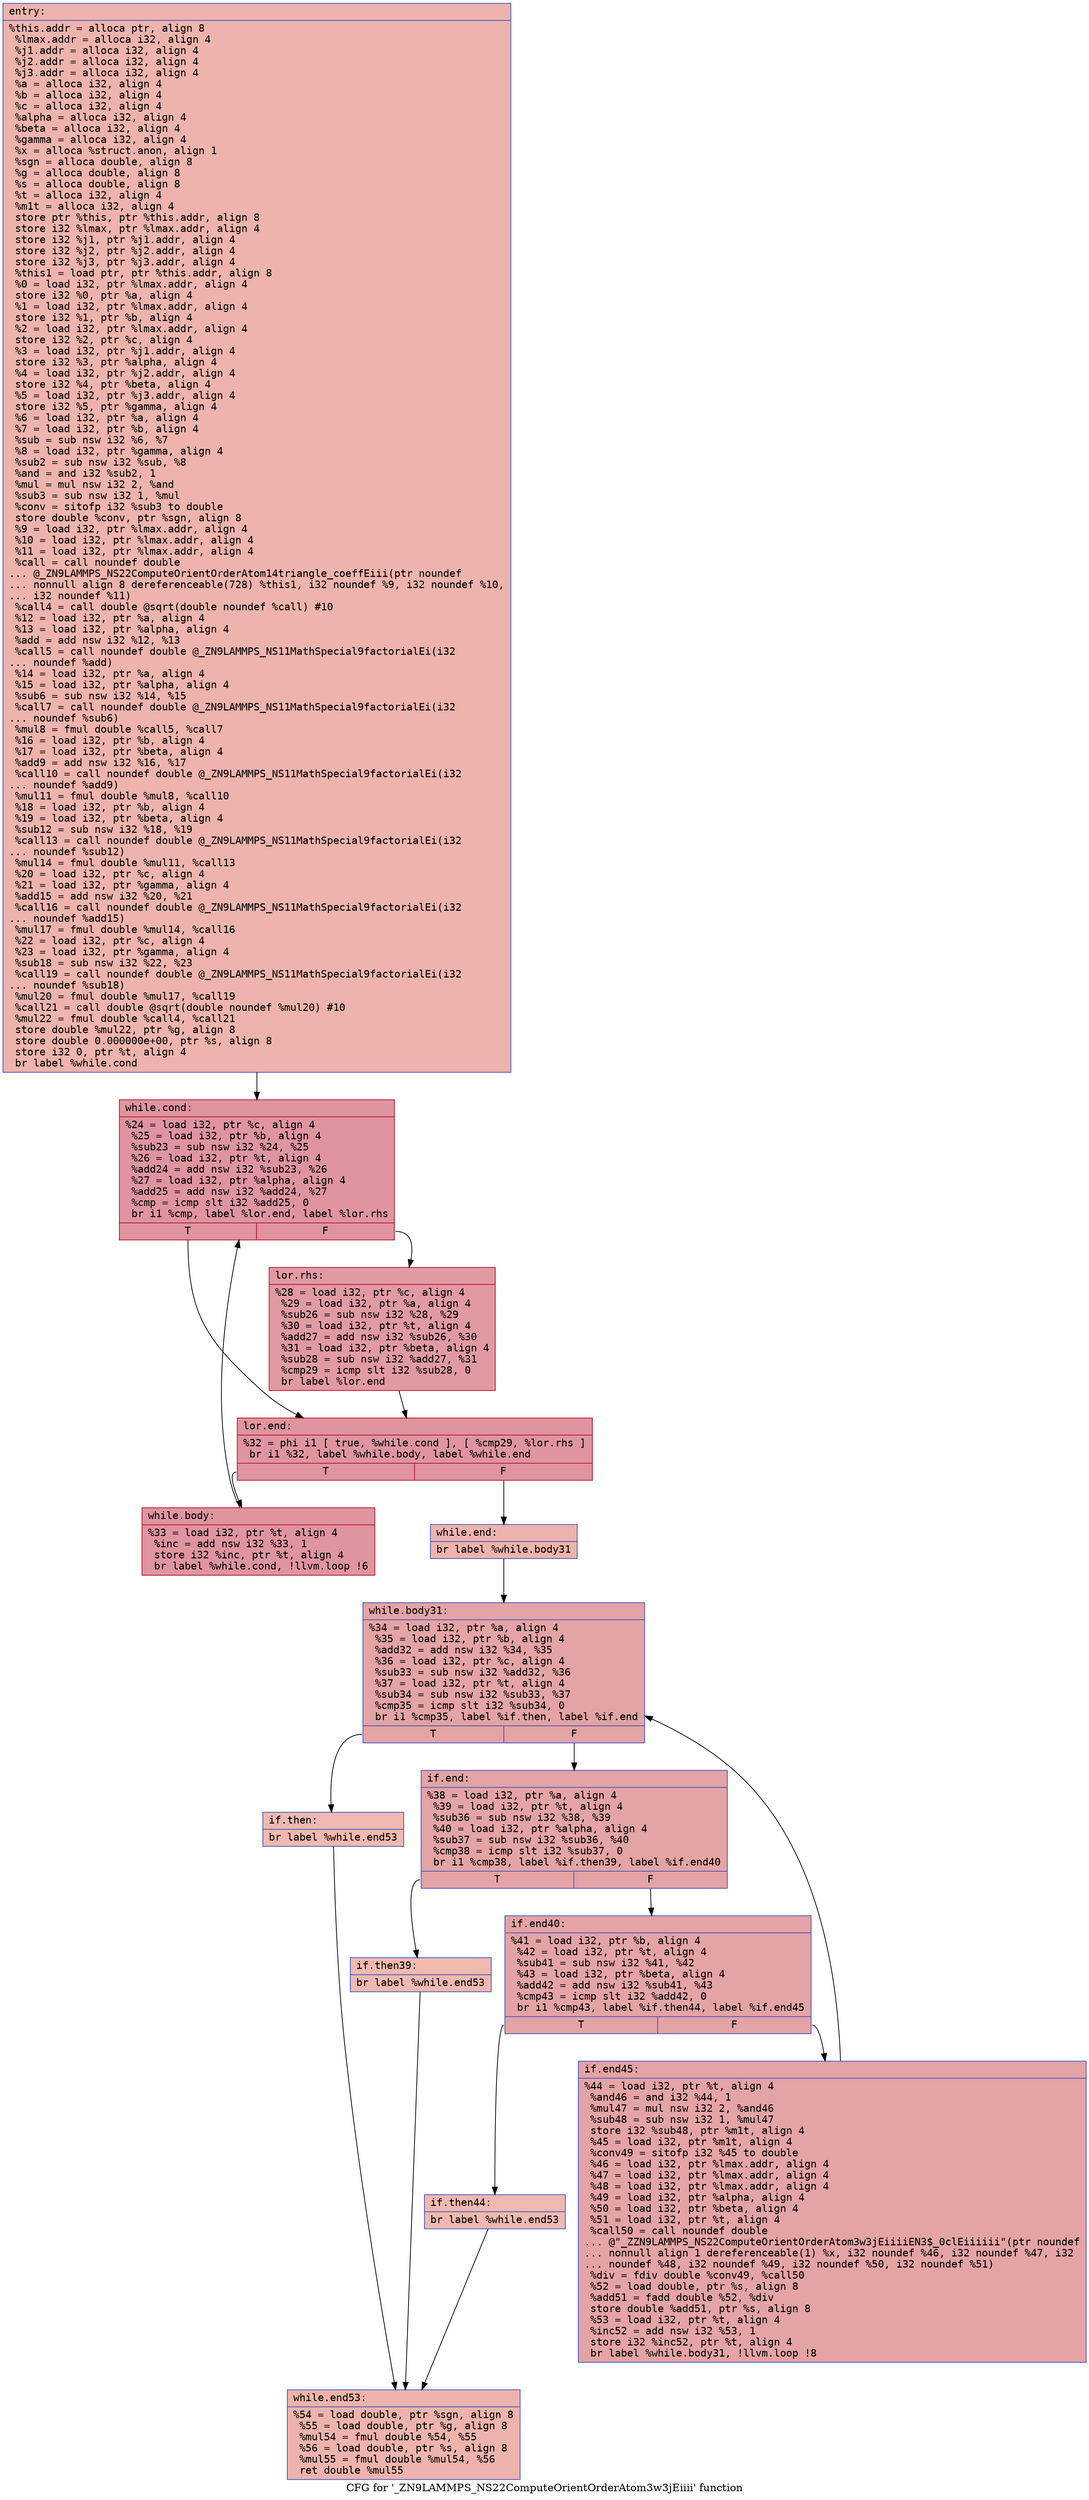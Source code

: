 digraph "CFG for '_ZN9LAMMPS_NS22ComputeOrientOrderAtom3w3jEiiii' function" {
	label="CFG for '_ZN9LAMMPS_NS22ComputeOrientOrderAtom3w3jEiiii' function";

	Node0x56462c15f5c0 [shape=record,color="#3d50c3ff", style=filled, fillcolor="#d6524470" fontname="Courier",label="{entry:\l|  %this.addr = alloca ptr, align 8\l  %lmax.addr = alloca i32, align 4\l  %j1.addr = alloca i32, align 4\l  %j2.addr = alloca i32, align 4\l  %j3.addr = alloca i32, align 4\l  %a = alloca i32, align 4\l  %b = alloca i32, align 4\l  %c = alloca i32, align 4\l  %alpha = alloca i32, align 4\l  %beta = alloca i32, align 4\l  %gamma = alloca i32, align 4\l  %x = alloca %struct.anon, align 1\l  %sgn = alloca double, align 8\l  %g = alloca double, align 8\l  %s = alloca double, align 8\l  %t = alloca i32, align 4\l  %m1t = alloca i32, align 4\l  store ptr %this, ptr %this.addr, align 8\l  store i32 %lmax, ptr %lmax.addr, align 4\l  store i32 %j1, ptr %j1.addr, align 4\l  store i32 %j2, ptr %j2.addr, align 4\l  store i32 %j3, ptr %j3.addr, align 4\l  %this1 = load ptr, ptr %this.addr, align 8\l  %0 = load i32, ptr %lmax.addr, align 4\l  store i32 %0, ptr %a, align 4\l  %1 = load i32, ptr %lmax.addr, align 4\l  store i32 %1, ptr %b, align 4\l  %2 = load i32, ptr %lmax.addr, align 4\l  store i32 %2, ptr %c, align 4\l  %3 = load i32, ptr %j1.addr, align 4\l  store i32 %3, ptr %alpha, align 4\l  %4 = load i32, ptr %j2.addr, align 4\l  store i32 %4, ptr %beta, align 4\l  %5 = load i32, ptr %j3.addr, align 4\l  store i32 %5, ptr %gamma, align 4\l  %6 = load i32, ptr %a, align 4\l  %7 = load i32, ptr %b, align 4\l  %sub = sub nsw i32 %6, %7\l  %8 = load i32, ptr %gamma, align 4\l  %sub2 = sub nsw i32 %sub, %8\l  %and = and i32 %sub2, 1\l  %mul = mul nsw i32 2, %and\l  %sub3 = sub nsw i32 1, %mul\l  %conv = sitofp i32 %sub3 to double\l  store double %conv, ptr %sgn, align 8\l  %9 = load i32, ptr %lmax.addr, align 4\l  %10 = load i32, ptr %lmax.addr, align 4\l  %11 = load i32, ptr %lmax.addr, align 4\l  %call = call noundef double\l... @_ZN9LAMMPS_NS22ComputeOrientOrderAtom14triangle_coeffEiii(ptr noundef\l... nonnull align 8 dereferenceable(728) %this1, i32 noundef %9, i32 noundef %10,\l... i32 noundef %11)\l  %call4 = call double @sqrt(double noundef %call) #10\l  %12 = load i32, ptr %a, align 4\l  %13 = load i32, ptr %alpha, align 4\l  %add = add nsw i32 %12, %13\l  %call5 = call noundef double @_ZN9LAMMPS_NS11MathSpecial9factorialEi(i32\l... noundef %add)\l  %14 = load i32, ptr %a, align 4\l  %15 = load i32, ptr %alpha, align 4\l  %sub6 = sub nsw i32 %14, %15\l  %call7 = call noundef double @_ZN9LAMMPS_NS11MathSpecial9factorialEi(i32\l... noundef %sub6)\l  %mul8 = fmul double %call5, %call7\l  %16 = load i32, ptr %b, align 4\l  %17 = load i32, ptr %beta, align 4\l  %add9 = add nsw i32 %16, %17\l  %call10 = call noundef double @_ZN9LAMMPS_NS11MathSpecial9factorialEi(i32\l... noundef %add9)\l  %mul11 = fmul double %mul8, %call10\l  %18 = load i32, ptr %b, align 4\l  %19 = load i32, ptr %beta, align 4\l  %sub12 = sub nsw i32 %18, %19\l  %call13 = call noundef double @_ZN9LAMMPS_NS11MathSpecial9factorialEi(i32\l... noundef %sub12)\l  %mul14 = fmul double %mul11, %call13\l  %20 = load i32, ptr %c, align 4\l  %21 = load i32, ptr %gamma, align 4\l  %add15 = add nsw i32 %20, %21\l  %call16 = call noundef double @_ZN9LAMMPS_NS11MathSpecial9factorialEi(i32\l... noundef %add15)\l  %mul17 = fmul double %mul14, %call16\l  %22 = load i32, ptr %c, align 4\l  %23 = load i32, ptr %gamma, align 4\l  %sub18 = sub nsw i32 %22, %23\l  %call19 = call noundef double @_ZN9LAMMPS_NS11MathSpecial9factorialEi(i32\l... noundef %sub18)\l  %mul20 = fmul double %mul17, %call19\l  %call21 = call double @sqrt(double noundef %mul20) #10\l  %mul22 = fmul double %call4, %call21\l  store double %mul22, ptr %g, align 8\l  store double 0.000000e+00, ptr %s, align 8\l  store i32 0, ptr %t, align 4\l  br label %while.cond\l}"];
	Node0x56462c15f5c0 -> Node0x56462c163830[tooltip="entry -> while.cond\nProbability 100.00%" ];
	Node0x56462c163830 [shape=record,color="#b70d28ff", style=filled, fillcolor="#b70d2870" fontname="Courier",label="{while.cond:\l|  %24 = load i32, ptr %c, align 4\l  %25 = load i32, ptr %b, align 4\l  %sub23 = sub nsw i32 %24, %25\l  %26 = load i32, ptr %t, align 4\l  %add24 = add nsw i32 %sub23, %26\l  %27 = load i32, ptr %alpha, align 4\l  %add25 = add nsw i32 %add24, %27\l  %cmp = icmp slt i32 %add25, 0\l  br i1 %cmp, label %lor.end, label %lor.rhs\l|{<s0>T|<s1>F}}"];
	Node0x56462c163830:s0 -> Node0x56462c163db0[tooltip="while.cond -> lor.end\nProbability 37.50%" ];
	Node0x56462c163830:s1 -> Node0x56462c163e20[tooltip="while.cond -> lor.rhs\nProbability 62.50%" ];
	Node0x56462c163e20 [shape=record,color="#b70d28ff", style=filled, fillcolor="#bb1b2c70" fontname="Courier",label="{lor.rhs:\l|  %28 = load i32, ptr %c, align 4\l  %29 = load i32, ptr %a, align 4\l  %sub26 = sub nsw i32 %28, %29\l  %30 = load i32, ptr %t, align 4\l  %add27 = add nsw i32 %sub26, %30\l  %31 = load i32, ptr %beta, align 4\l  %sub28 = sub nsw i32 %add27, %31\l  %cmp29 = icmp slt i32 %sub28, 0\l  br label %lor.end\l}"];
	Node0x56462c163e20 -> Node0x56462c163db0[tooltip="lor.rhs -> lor.end\nProbability 100.00%" ];
	Node0x56462c163db0 [shape=record,color="#b70d28ff", style=filled, fillcolor="#b70d2870" fontname="Courier",label="{lor.end:\l|  %32 = phi i1 [ true, %while.cond ], [ %cmp29, %lor.rhs ]\l  br i1 %32, label %while.body, label %while.end\l|{<s0>T|<s1>F}}"];
	Node0x56462c163db0:s0 -> Node0x56462c164470[tooltip="lor.end -> while.body\nProbability 96.88%" ];
	Node0x56462c163db0:s1 -> Node0x56462c1644c0[tooltip="lor.end -> while.end\nProbability 3.12%" ];
	Node0x56462c164470 [shape=record,color="#b70d28ff", style=filled, fillcolor="#b70d2870" fontname="Courier",label="{while.body:\l|  %33 = load i32, ptr %t, align 4\l  %inc = add nsw i32 %33, 1\l  store i32 %inc, ptr %t, align 4\l  br label %while.cond, !llvm.loop !6\l}"];
	Node0x56462c164470 -> Node0x56462c163830[tooltip="while.body -> while.cond\nProbability 100.00%" ];
	Node0x56462c1644c0 [shape=record,color="#3d50c3ff", style=filled, fillcolor="#d6524470" fontname="Courier",label="{while.end:\l|  br label %while.body31\l}"];
	Node0x56462c1644c0 -> Node0x56462c164900[tooltip="while.end -> while.body31\nProbability 100.00%" ];
	Node0x56462c164900 [shape=record,color="#3d50c3ff", style=filled, fillcolor="#c32e3170" fontname="Courier",label="{while.body31:\l|  %34 = load i32, ptr %a, align 4\l  %35 = load i32, ptr %b, align 4\l  %add32 = add nsw i32 %34, %35\l  %36 = load i32, ptr %c, align 4\l  %sub33 = sub nsw i32 %add32, %36\l  %37 = load i32, ptr %t, align 4\l  %sub34 = sub nsw i32 %sub33, %37\l  %cmp35 = icmp slt i32 %sub34, 0\l  br i1 %cmp35, label %if.then, label %if.end\l|{<s0>T|<s1>F}}"];
	Node0x56462c164900:s0 -> Node0x56462c164eb0[tooltip="while.body31 -> if.then\nProbability 3.12%" ];
	Node0x56462c164900:s1 -> Node0x56462c164f20[tooltip="while.body31 -> if.end\nProbability 96.88%" ];
	Node0x56462c164eb0 [shape=record,color="#3d50c3ff", style=filled, fillcolor="#de614d70" fontname="Courier",label="{if.then:\l|  br label %while.end53\l}"];
	Node0x56462c164eb0 -> Node0x56462c165040[tooltip="if.then -> while.end53\nProbability 100.00%" ];
	Node0x56462c164f20 [shape=record,color="#3d50c3ff", style=filled, fillcolor="#c32e3170" fontname="Courier",label="{if.end:\l|  %38 = load i32, ptr %a, align 4\l  %39 = load i32, ptr %t, align 4\l  %sub36 = sub nsw i32 %38, %39\l  %40 = load i32, ptr %alpha, align 4\l  %sub37 = sub nsw i32 %sub36, %40\l  %cmp38 = icmp slt i32 %sub37, 0\l  br i1 %cmp38, label %if.then39, label %if.end40\l|{<s0>T|<s1>F}}"];
	Node0x56462c164f20:s0 -> Node0x56462c1654c0[tooltip="if.end -> if.then39\nProbability 3.12%" ];
	Node0x56462c164f20:s1 -> Node0x56462c165540[tooltip="if.end -> if.end40\nProbability 96.88%" ];
	Node0x56462c1654c0 [shape=record,color="#3d50c3ff", style=filled, fillcolor="#de614d70" fontname="Courier",label="{if.then39:\l|  br label %while.end53\l}"];
	Node0x56462c1654c0 -> Node0x56462c165040[tooltip="if.then39 -> while.end53\nProbability 100.00%" ];
	Node0x56462c165540 [shape=record,color="#3d50c3ff", style=filled, fillcolor="#c32e3170" fontname="Courier",label="{if.end40:\l|  %41 = load i32, ptr %b, align 4\l  %42 = load i32, ptr %t, align 4\l  %sub41 = sub nsw i32 %41, %42\l  %43 = load i32, ptr %beta, align 4\l  %add42 = add nsw i32 %sub41, %43\l  %cmp43 = icmp slt i32 %add42, 0\l  br i1 %cmp43, label %if.then44, label %if.end45\l|{<s0>T|<s1>F}}"];
	Node0x56462c165540:s0 -> Node0x56462c165ad0[tooltip="if.end40 -> if.then44\nProbability 3.12%" ];
	Node0x56462c165540:s1 -> Node0x56462c165b50[tooltip="if.end40 -> if.end45\nProbability 96.88%" ];
	Node0x56462c165ad0 [shape=record,color="#3d50c3ff", style=filled, fillcolor="#de614d70" fontname="Courier",label="{if.then44:\l|  br label %while.end53\l}"];
	Node0x56462c165ad0 -> Node0x56462c165040[tooltip="if.then44 -> while.end53\nProbability 100.00%" ];
	Node0x56462c165b50 [shape=record,color="#3d50c3ff", style=filled, fillcolor="#c32e3170" fontname="Courier",label="{if.end45:\l|  %44 = load i32, ptr %t, align 4\l  %and46 = and i32 %44, 1\l  %mul47 = mul nsw i32 2, %and46\l  %sub48 = sub nsw i32 1, %mul47\l  store i32 %sub48, ptr %m1t, align 4\l  %45 = load i32, ptr %m1t, align 4\l  %conv49 = sitofp i32 %45 to double\l  %46 = load i32, ptr %lmax.addr, align 4\l  %47 = load i32, ptr %lmax.addr, align 4\l  %48 = load i32, ptr %lmax.addr, align 4\l  %49 = load i32, ptr %alpha, align 4\l  %50 = load i32, ptr %beta, align 4\l  %51 = load i32, ptr %t, align 4\l  %call50 = call noundef double\l... @\"_ZZN9LAMMPS_NS22ComputeOrientOrderAtom3w3jEiiiiEN3$_0clEiiiiii\"(ptr noundef\l... nonnull align 1 dereferenceable(1) %x, i32 noundef %46, i32 noundef %47, i32\l... noundef %48, i32 noundef %49, i32 noundef %50, i32 noundef %51)\l  %div = fdiv double %conv49, %call50\l  %52 = load double, ptr %s, align 8\l  %add51 = fadd double %52, %div\l  store double %add51, ptr %s, align 8\l  %53 = load i32, ptr %t, align 4\l  %inc52 = add nsw i32 %53, 1\l  store i32 %inc52, ptr %t, align 4\l  br label %while.body31, !llvm.loop !8\l}"];
	Node0x56462c165b50 -> Node0x56462c164900[tooltip="if.end45 -> while.body31\nProbability 100.00%" ];
	Node0x56462c165040 [shape=record,color="#3d50c3ff", style=filled, fillcolor="#d6524470" fontname="Courier",label="{while.end53:\l|  %54 = load double, ptr %sgn, align 8\l  %55 = load double, ptr %g, align 8\l  %mul54 = fmul double %54, %55\l  %56 = load double, ptr %s, align 8\l  %mul55 = fmul double %mul54, %56\l  ret double %mul55\l}"];
}
